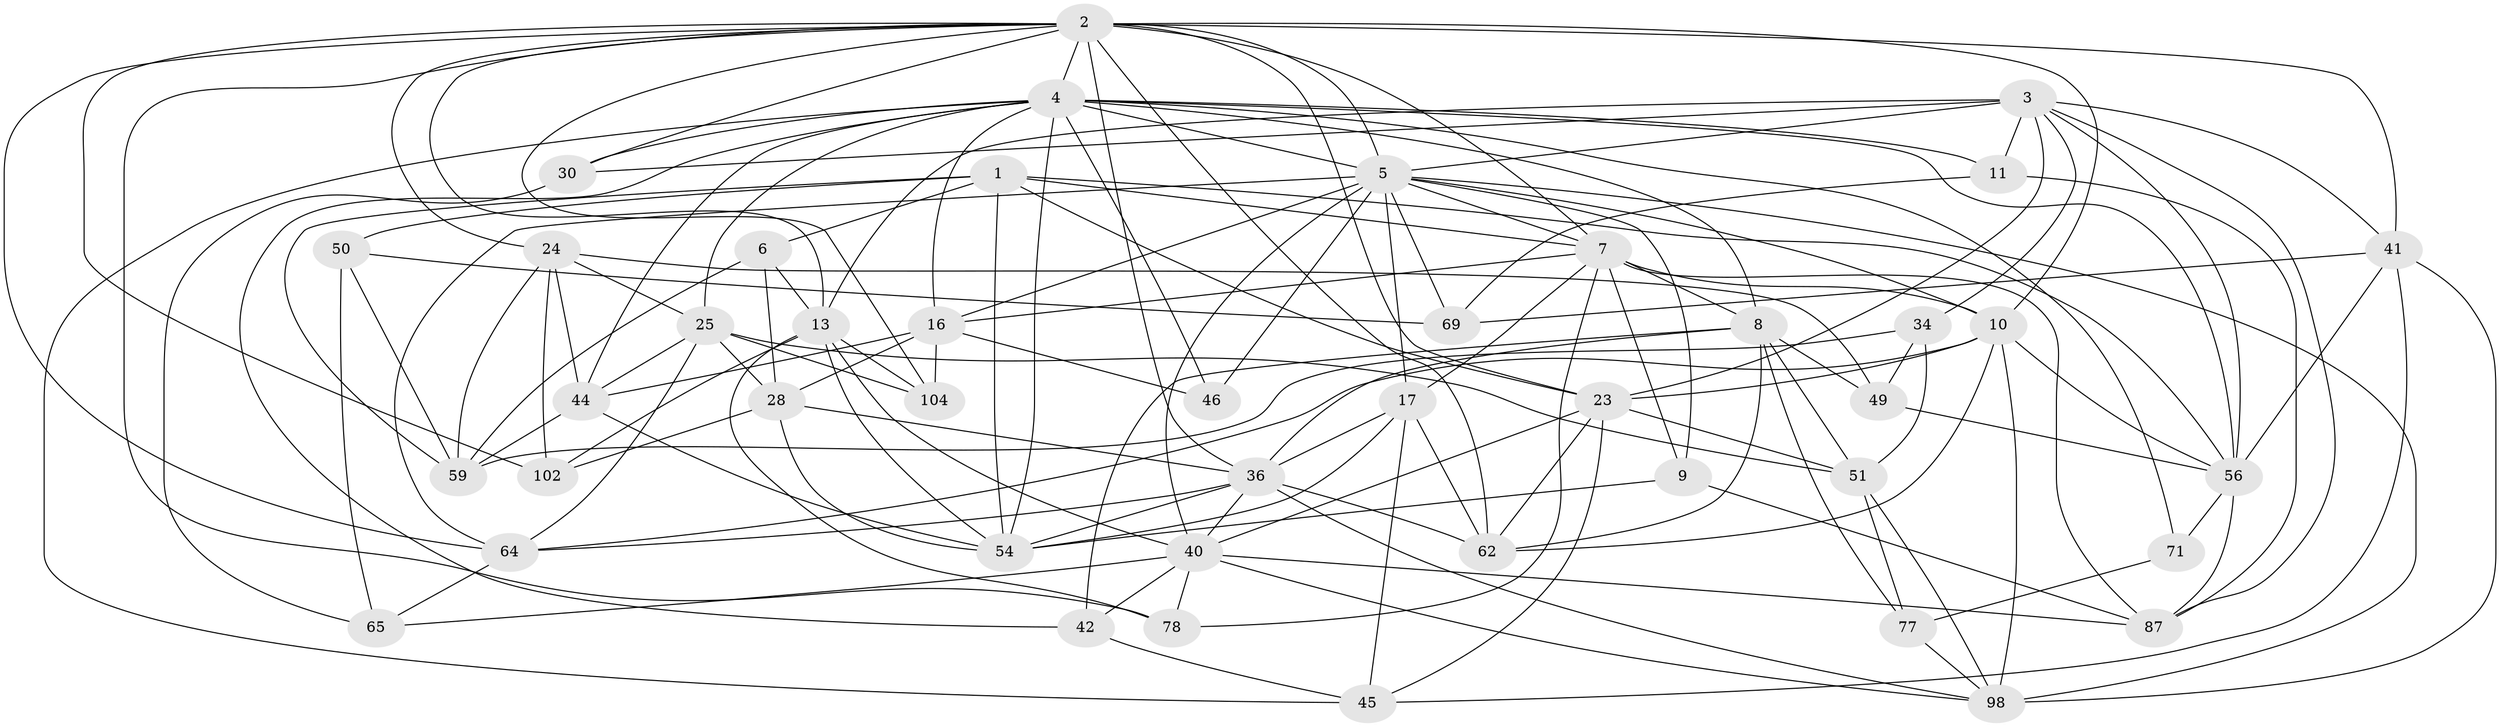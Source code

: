 // original degree distribution, {4: 1.0}
// Generated by graph-tools (version 1.1) at 2025/20/03/04/25 18:20:30]
// undirected, 44 vertices, 141 edges
graph export_dot {
graph [start="1"]
  node [color=gray90,style=filled];
  1 [super="+63+60"];
  2 [super="+84+31+43"];
  3 [super="+91+81+88"];
  4 [super="+21+111+76"];
  5 [super="+73+12+15"];
  6 [super="+105"];
  7 [super="+20+33+19"];
  8 [super="+29+14"];
  9;
  10 [super="+93+90"];
  11;
  13 [super="+80+52+86"];
  16 [super="+47+67"];
  17 [super="+18+39"];
  23 [super="+66"];
  24 [super="+27"];
  25 [super="+85"];
  28 [super="+89"];
  30;
  34;
  36 [super="+68+37+94"];
  40 [super="+107+48"];
  41 [super="+72"];
  42;
  44 [super="+61"];
  45 [super="+58"];
  46;
  49;
  50;
  51 [super="+101"];
  54 [super="+112+75"];
  56 [super="+79+95"];
  59 [super="+97"];
  62 [super="+74"];
  64 [super="+100"];
  65;
  69;
  71;
  77;
  78;
  87 [super="+96"];
  98 [super="+99+103"];
  102;
  104;
  1 -- 54;
  1 -- 59;
  1 -- 7;
  1 -- 56;
  1 -- 50;
  1 -- 6 [weight=2];
  1 -- 23;
  2 -- 5 [weight=2];
  2 -- 64;
  2 -- 102;
  2 -- 78;
  2 -- 7;
  2 -- 62;
  2 -- 41;
  2 -- 30;
  2 -- 36;
  2 -- 23;
  2 -- 24;
  2 -- 10;
  2 -- 104;
  2 -- 13;
  2 -- 4;
  3 -- 87;
  3 -- 34;
  3 -- 30;
  3 -- 11;
  3 -- 41;
  3 -- 23;
  3 -- 13 [weight=2];
  3 -- 56;
  3 -- 5;
  4 -- 71 [weight=2];
  4 -- 42;
  4 -- 44;
  4 -- 45;
  4 -- 46;
  4 -- 56;
  4 -- 54;
  4 -- 30;
  4 -- 5;
  4 -- 16;
  4 -- 8;
  4 -- 25 [weight=2];
  4 -- 11;
  5 -- 9;
  5 -- 17;
  5 -- 64;
  5 -- 46;
  5 -- 40 [weight=2];
  5 -- 98 [weight=2];
  5 -- 69;
  5 -- 7;
  5 -- 10;
  5 -- 16;
  6 -- 13 [weight=2];
  6 -- 59;
  6 -- 28;
  7 -- 17;
  7 -- 78;
  7 -- 16;
  7 -- 9;
  7 -- 87;
  7 -- 8 [weight=3];
  7 -- 10;
  8 -- 62;
  8 -- 42;
  8 -- 36;
  8 -- 49;
  8 -- 51;
  8 -- 77;
  9 -- 87;
  9 -- 54;
  10 -- 98;
  10 -- 56;
  10 -- 23;
  10 -- 64;
  10 -- 62;
  11 -- 87;
  11 -- 69;
  13 -- 54;
  13 -- 104;
  13 -- 40;
  13 -- 78;
  13 -- 102;
  16 -- 28;
  16 -- 104;
  16 -- 46 [weight=2];
  16 -- 44;
  17 -- 45 [weight=2];
  17 -- 54;
  17 -- 36 [weight=2];
  17 -- 62;
  23 -- 45;
  23 -- 51;
  23 -- 40;
  23 -- 62;
  24 -- 49;
  24 -- 25;
  24 -- 102;
  24 -- 59;
  24 -- 44;
  25 -- 28;
  25 -- 44;
  25 -- 64;
  25 -- 104;
  25 -- 51;
  28 -- 102;
  28 -- 36;
  28 -- 54;
  30 -- 65;
  34 -- 49;
  34 -- 51;
  34 -- 59;
  36 -- 54;
  36 -- 98;
  36 -- 40;
  36 -- 64;
  36 -- 62;
  40 -- 98;
  40 -- 78;
  40 -- 65;
  40 -- 42;
  40 -- 87;
  41 -- 69;
  41 -- 98;
  41 -- 56;
  41 -- 45;
  42 -- 45;
  44 -- 54;
  44 -- 59;
  49 -- 56;
  50 -- 65;
  50 -- 59;
  50 -- 69;
  51 -- 77;
  51 -- 98;
  56 -- 71;
  56 -- 87;
  64 -- 65;
  71 -- 77;
  77 -- 98;
}
